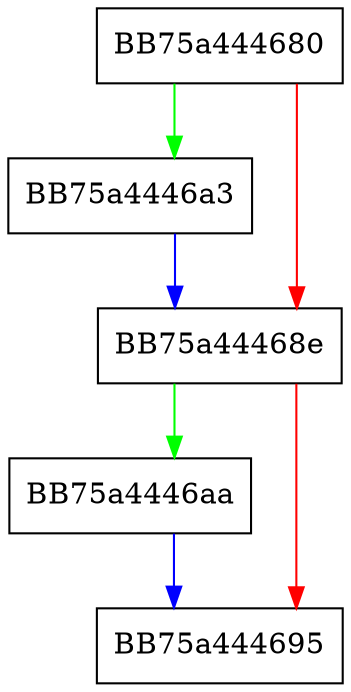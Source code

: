 digraph GetScanReplyFromUfsFile {
  node [shape="box"];
  graph [splines=ortho];
  BB75a444680 -> BB75a4446a3 [color="green"];
  BB75a444680 -> BB75a44468e [color="red"];
  BB75a44468e -> BB75a4446aa [color="green"];
  BB75a44468e -> BB75a444695 [color="red"];
  BB75a4446a3 -> BB75a44468e [color="blue"];
  BB75a4446aa -> BB75a444695 [color="blue"];
}